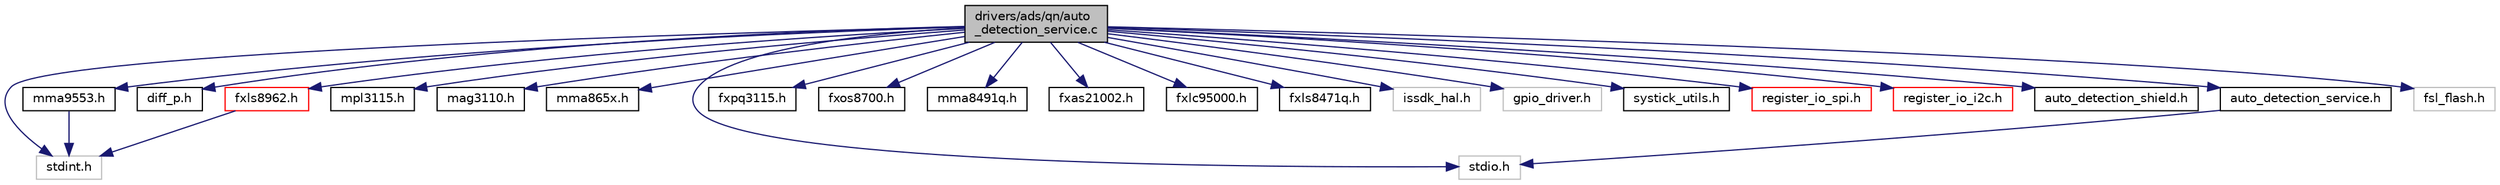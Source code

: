 digraph "drivers/ads/qn/auto_detection_service.c"
{
  edge [fontname="Helvetica",fontsize="10",labelfontname="Helvetica",labelfontsize="10"];
  node [fontname="Helvetica",fontsize="10",shape=record];
  Node0 [label="drivers/ads/qn/auto\l_detection_service.c",height=0.2,width=0.4,color="black", fillcolor="grey75", style="filled", fontcolor="black"];
  Node0 -> Node1 [color="midnightblue",fontsize="10",style="solid",fontname="Helvetica"];
  Node1 [label="stdio.h",height=0.2,width=0.4,color="grey75", fillcolor="white", style="filled"];
  Node0 -> Node2 [color="midnightblue",fontsize="10",style="solid",fontname="Helvetica"];
  Node2 [label="stdint.h",height=0.2,width=0.4,color="grey75", fillcolor="white", style="filled"];
  Node0 -> Node3 [color="midnightblue",fontsize="10",style="solid",fontname="Helvetica"];
  Node3 [label="diff_p.h",height=0.2,width=0.4,color="black", fillcolor="white", style="filled",URL="$diff__p_8h.html",tooltip="The diff_p.h contains the DIFF_P Pressure sensor register definitions, access macros, and its bit mask. "];
  Node0 -> Node4 [color="midnightblue",fontsize="10",style="solid",fontname="Helvetica"];
  Node4 [label="mma9553.h",height=0.2,width=0.4,color="black", fillcolor="white", style="filled",URL="$mma9553_8h.html"];
  Node4 -> Node2 [color="midnightblue",fontsize="10",style="solid",fontname="Helvetica"];
  Node0 -> Node5 [color="midnightblue",fontsize="10",style="solid",fontname="Helvetica"];
  Node5 [label="mpl3115.h",height=0.2,width=0.4,color="black", fillcolor="white", style="filled",URL="$mpl3115_8h.html"];
  Node0 -> Node6 [color="midnightblue",fontsize="10",style="solid",fontname="Helvetica"];
  Node6 [label="mag3110.h",height=0.2,width=0.4,color="black", fillcolor="white", style="filled",URL="$mag3110_8h.html"];
  Node0 -> Node7 [color="midnightblue",fontsize="10",style="solid",fontname="Helvetica"];
  Node7 [label="mma865x.h",height=0.2,width=0.4,color="black", fillcolor="white", style="filled",URL="$mma865x_8h.html"];
  Node0 -> Node8 [color="midnightblue",fontsize="10",style="solid",fontname="Helvetica"];
  Node8 [label="fxls8962.h",height=0.2,width=0.4,color="red", fillcolor="white", style="filled",URL="$fxls8962_8h.html",tooltip="This file contains the FXLS8962 Accelerometer register definitions, access macros, and device access functions. "];
  Node8 -> Node2 [color="midnightblue",fontsize="10",style="solid",fontname="Helvetica"];
  Node0 -> Node11 [color="midnightblue",fontsize="10",style="solid",fontname="Helvetica"];
  Node11 [label="fxpq3115.h",height=0.2,width=0.4,color="black", fillcolor="white", style="filled",URL="$fxpq3115_8h.html"];
  Node0 -> Node12 [color="midnightblue",fontsize="10",style="solid",fontname="Helvetica"];
  Node12 [label="fxos8700.h",height=0.2,width=0.4,color="black", fillcolor="white", style="filled",URL="$fxos8700_8h.html",tooltip="The fxos8700.h file contains the register definitions for FXOS8700 sensor driver. ..."];
  Node0 -> Node13 [color="midnightblue",fontsize="10",style="solid",fontname="Helvetica"];
  Node13 [label="mma8491q.h",height=0.2,width=0.4,color="black", fillcolor="white", style="filled",URL="$mma8491q_8h.html"];
  Node0 -> Node14 [color="midnightblue",fontsize="10",style="solid",fontname="Helvetica"];
  Node14 [label="fxas21002.h",height=0.2,width=0.4,color="black", fillcolor="white", style="filled",URL="$fxas21002_8h.html",tooltip="The fxas21002.h contains the fxas21002 sensor register definitions and its bit mask. "];
  Node0 -> Node15 [color="midnightblue",fontsize="10",style="solid",fontname="Helvetica"];
  Node15 [label="fxlc95000.h",height=0.2,width=0.4,color="black", fillcolor="white", style="filled",URL="$fxlc95000_8h.html"];
  Node0 -> Node16 [color="midnightblue",fontsize="10",style="solid",fontname="Helvetica"];
  Node16 [label="fxls8471q.h",height=0.2,width=0.4,color="black", fillcolor="white", style="filled",URL="$fxls8471q_8h.html",tooltip="The fxls8471q.h file contains the register definitions for fxls8471q sensor driver. "];
  Node0 -> Node17 [color="midnightblue",fontsize="10",style="solid",fontname="Helvetica"];
  Node17 [label="issdk_hal.h",height=0.2,width=0.4,color="grey75", fillcolor="white", style="filled"];
  Node0 -> Node18 [color="midnightblue",fontsize="10",style="solid",fontname="Helvetica"];
  Node18 [label="gpio_driver.h",height=0.2,width=0.4,color="grey75", fillcolor="white", style="filled"];
  Node0 -> Node19 [color="midnightblue",fontsize="10",style="solid",fontname="Helvetica"];
  Node19 [label="systick_utils.h",height=0.2,width=0.4,color="black", fillcolor="white", style="filled",URL="$systick__utils_8h.html",tooltip="ARM Systick Utilities. "];
  Node0 -> Node20 [color="midnightblue",fontsize="10",style="solid",fontname="Helvetica"];
  Node20 [label="register_io_spi.h",height=0.2,width=0.4,color="red", fillcolor="white", style="filled",URL="$register__io__spi_8h.html",tooltip="The register_io_spi.h file declares low-level interface functions for reading and writing sensor regi..."];
  Node0 -> Node23 [color="midnightblue",fontsize="10",style="solid",fontname="Helvetica"];
  Node23 [label="register_io_i2c.h",height=0.2,width=0.4,color="red", fillcolor="white", style="filled",URL="$register__io__i2c_8h.html",tooltip="The register_io_i2c.h file declares low-level interface functions for reading and writing sensor regi..."];
  Node0 -> Node25 [color="midnightblue",fontsize="10",style="solid",fontname="Helvetica"];
  Node25 [label="auto_detection_shield.h",height=0.2,width=0.4,color="black", fillcolor="white", style="filled",URL="$auto__detection__shield_8h.html",tooltip="The auto_detection_shield.h file describes the definitions for Sensor I2C and SPI parameters required..."];
  Node0 -> Node26 [color="midnightblue",fontsize="10",style="solid",fontname="Helvetica"];
  Node26 [label="auto_detection_service.h",height=0.2,width=0.4,color="black", fillcolor="white", style="filled",URL="$qn_2auto__detection__service_8h.html"];
  Node26 -> Node1 [color="midnightblue",fontsize="10",style="solid",fontname="Helvetica"];
  Node0 -> Node27 [color="midnightblue",fontsize="10",style="solid",fontname="Helvetica"];
  Node27 [label="fsl_flash.h",height=0.2,width=0.4,color="grey75", fillcolor="white", style="filled"];
}
